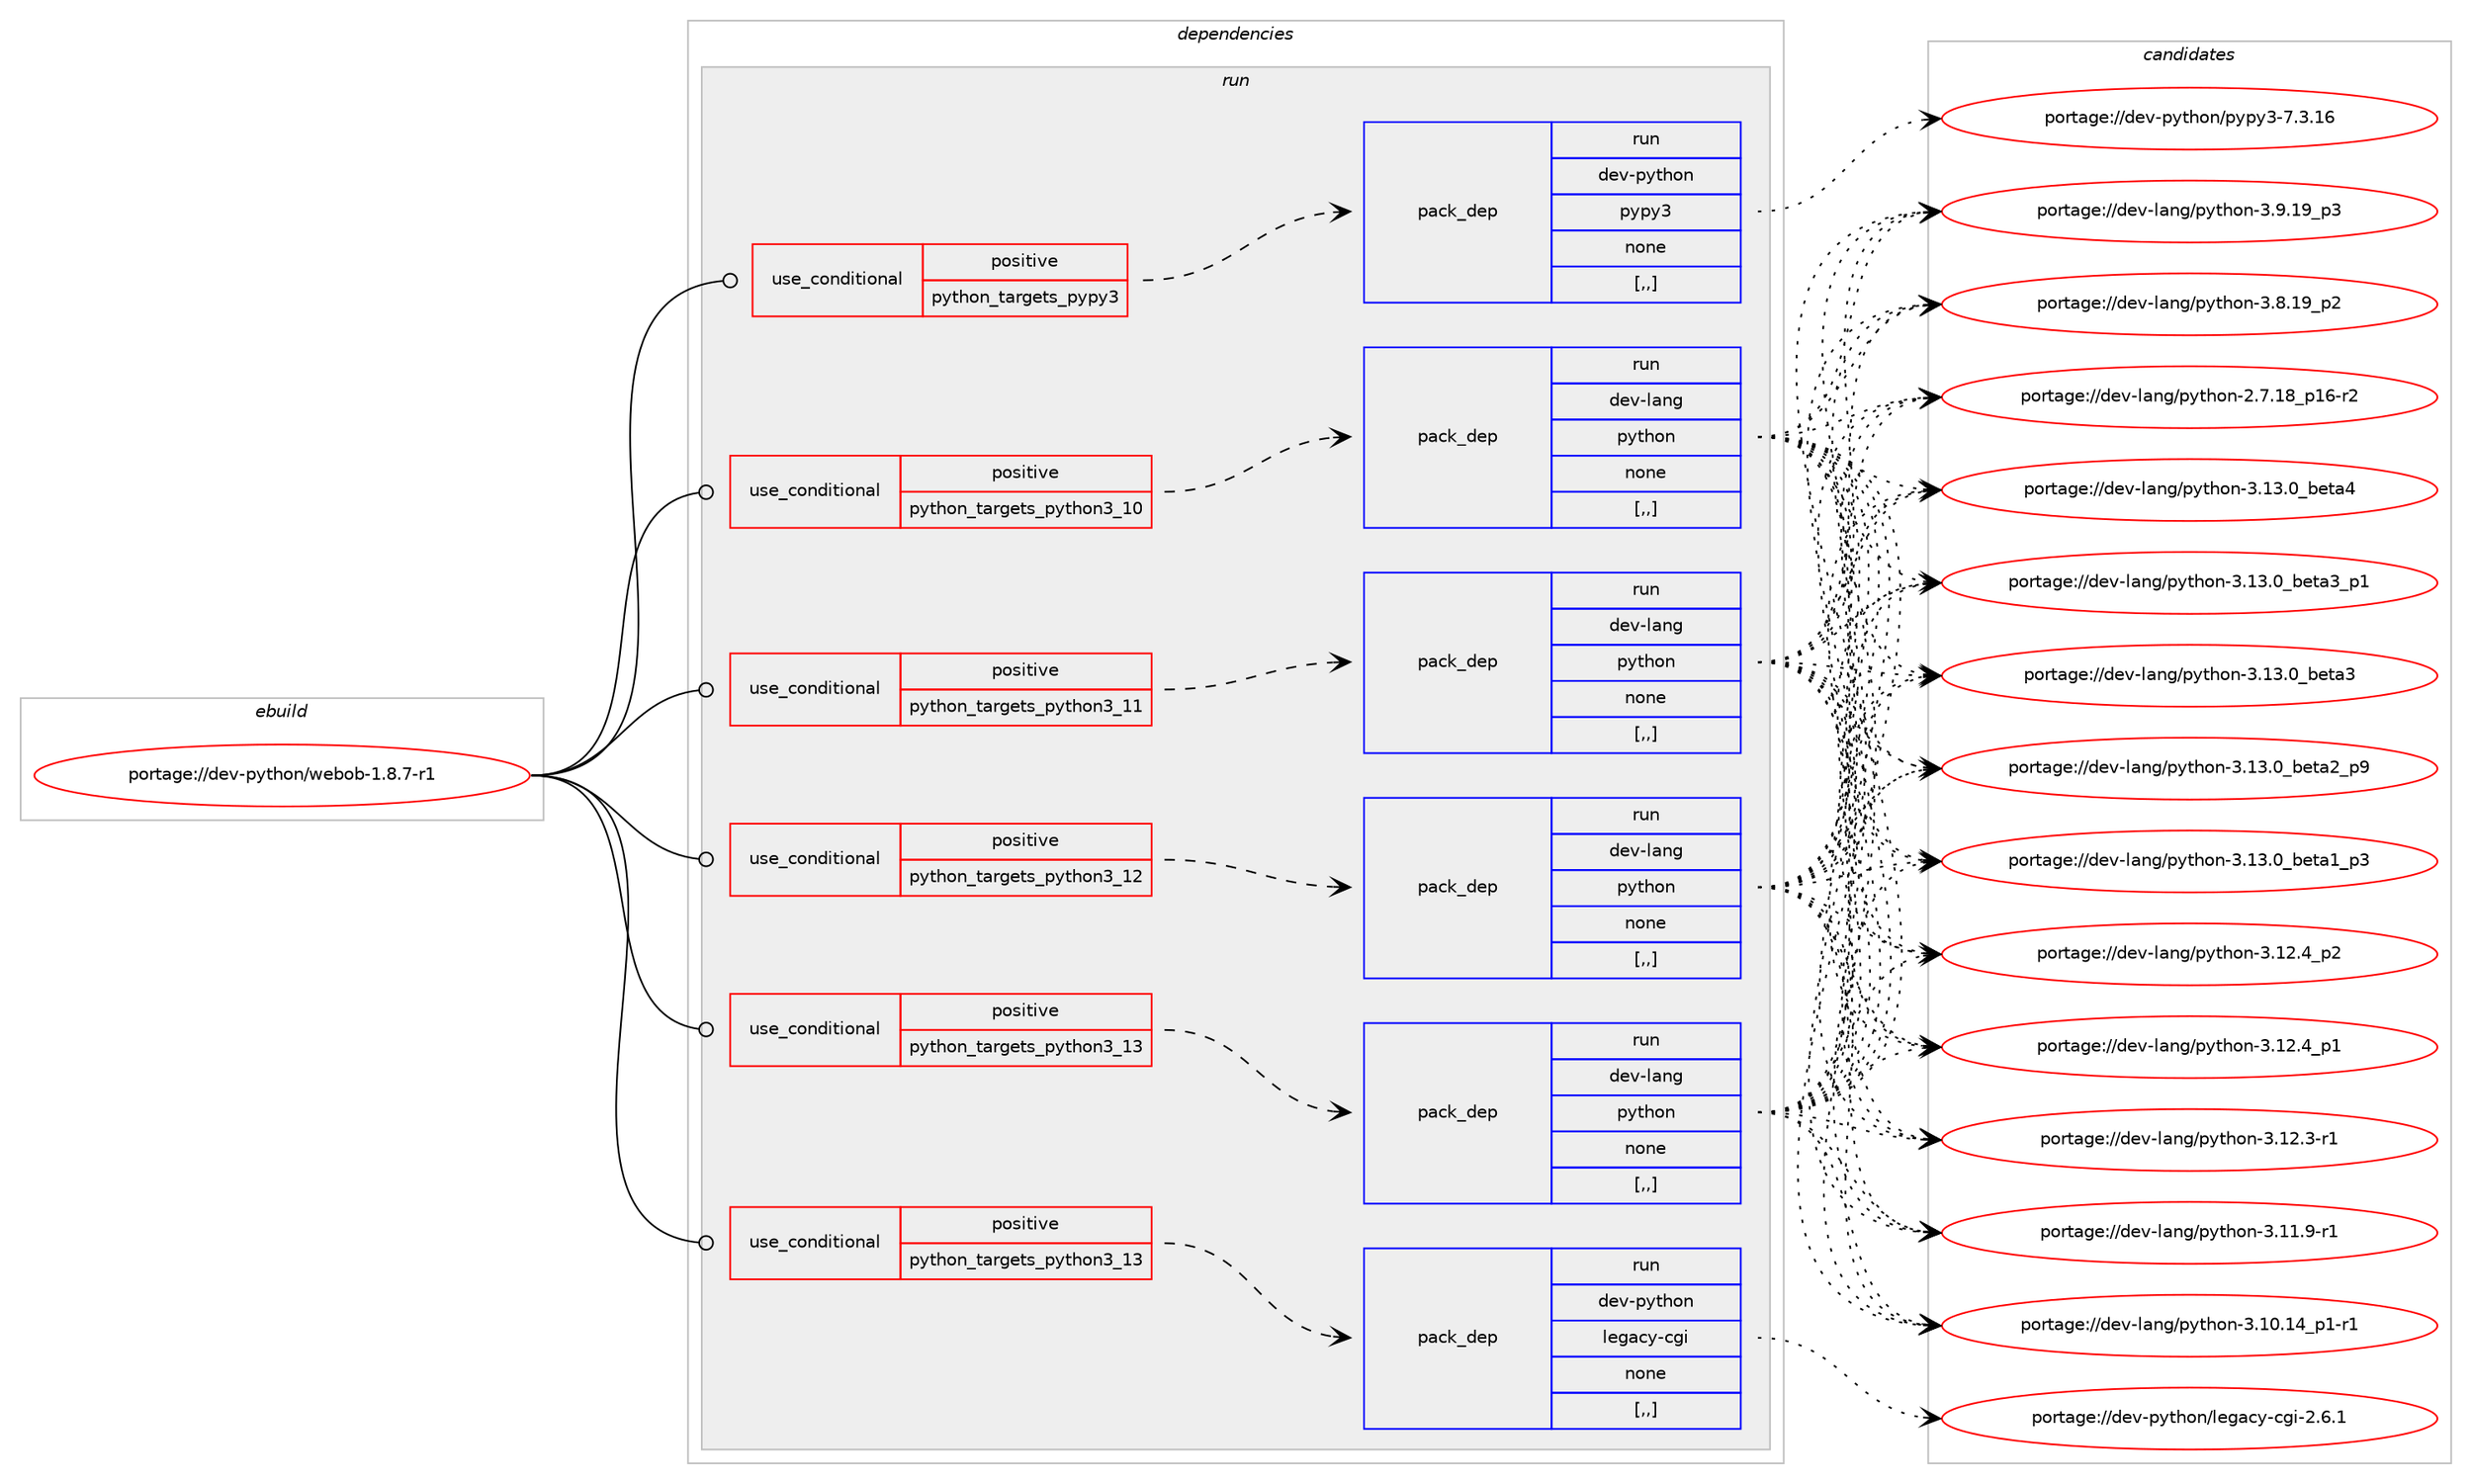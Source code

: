 digraph prolog {

# *************
# Graph options
# *************

newrank=true;
concentrate=true;
compound=true;
graph [rankdir=LR,fontname=Helvetica,fontsize=10,ranksep=1.5];#, ranksep=2.5, nodesep=0.2];
edge  [arrowhead=vee];
node  [fontname=Helvetica,fontsize=10];

# **********
# The ebuild
# **********

subgraph cluster_leftcol {
color=gray;
label=<<i>ebuild</i>>;
id [label="portage://dev-python/webob-1.8.7-r1", color=red, width=4, href="../dev-python/webob-1.8.7-r1.svg"];
}

# ****************
# The dependencies
# ****************

subgraph cluster_midcol {
color=gray;
label=<<i>dependencies</i>>;
subgraph cluster_compile {
fillcolor="#eeeeee";
style=filled;
label=<<i>compile</i>>;
}
subgraph cluster_compileandrun {
fillcolor="#eeeeee";
style=filled;
label=<<i>compile and run</i>>;
}
subgraph cluster_run {
fillcolor="#eeeeee";
style=filled;
label=<<i>run</i>>;
subgraph cond41199 {
dependency167499 [label=<<TABLE BORDER="0" CELLBORDER="1" CELLSPACING="0" CELLPADDING="4"><TR><TD ROWSPAN="3" CELLPADDING="10">use_conditional</TD></TR><TR><TD>positive</TD></TR><TR><TD>python_targets_pypy3</TD></TR></TABLE>>, shape=none, color=red];
subgraph pack125027 {
dependency167500 [label=<<TABLE BORDER="0" CELLBORDER="1" CELLSPACING="0" CELLPADDING="4" WIDTH="220"><TR><TD ROWSPAN="6" CELLPADDING="30">pack_dep</TD></TR><TR><TD WIDTH="110">run</TD></TR><TR><TD>dev-python</TD></TR><TR><TD>pypy3</TD></TR><TR><TD>none</TD></TR><TR><TD>[,,]</TD></TR></TABLE>>, shape=none, color=blue];
}
dependency167499:e -> dependency167500:w [weight=20,style="dashed",arrowhead="vee"];
}
id:e -> dependency167499:w [weight=20,style="solid",arrowhead="odot"];
subgraph cond41200 {
dependency167501 [label=<<TABLE BORDER="0" CELLBORDER="1" CELLSPACING="0" CELLPADDING="4"><TR><TD ROWSPAN="3" CELLPADDING="10">use_conditional</TD></TR><TR><TD>positive</TD></TR><TR><TD>python_targets_python3_10</TD></TR></TABLE>>, shape=none, color=red];
subgraph pack125028 {
dependency167502 [label=<<TABLE BORDER="0" CELLBORDER="1" CELLSPACING="0" CELLPADDING="4" WIDTH="220"><TR><TD ROWSPAN="6" CELLPADDING="30">pack_dep</TD></TR><TR><TD WIDTH="110">run</TD></TR><TR><TD>dev-lang</TD></TR><TR><TD>python</TD></TR><TR><TD>none</TD></TR><TR><TD>[,,]</TD></TR></TABLE>>, shape=none, color=blue];
}
dependency167501:e -> dependency167502:w [weight=20,style="dashed",arrowhead="vee"];
}
id:e -> dependency167501:w [weight=20,style="solid",arrowhead="odot"];
subgraph cond41201 {
dependency167503 [label=<<TABLE BORDER="0" CELLBORDER="1" CELLSPACING="0" CELLPADDING="4"><TR><TD ROWSPAN="3" CELLPADDING="10">use_conditional</TD></TR><TR><TD>positive</TD></TR><TR><TD>python_targets_python3_11</TD></TR></TABLE>>, shape=none, color=red];
subgraph pack125029 {
dependency167504 [label=<<TABLE BORDER="0" CELLBORDER="1" CELLSPACING="0" CELLPADDING="4" WIDTH="220"><TR><TD ROWSPAN="6" CELLPADDING="30">pack_dep</TD></TR><TR><TD WIDTH="110">run</TD></TR><TR><TD>dev-lang</TD></TR><TR><TD>python</TD></TR><TR><TD>none</TD></TR><TR><TD>[,,]</TD></TR></TABLE>>, shape=none, color=blue];
}
dependency167503:e -> dependency167504:w [weight=20,style="dashed",arrowhead="vee"];
}
id:e -> dependency167503:w [weight=20,style="solid",arrowhead="odot"];
subgraph cond41202 {
dependency167505 [label=<<TABLE BORDER="0" CELLBORDER="1" CELLSPACING="0" CELLPADDING="4"><TR><TD ROWSPAN="3" CELLPADDING="10">use_conditional</TD></TR><TR><TD>positive</TD></TR><TR><TD>python_targets_python3_12</TD></TR></TABLE>>, shape=none, color=red];
subgraph pack125030 {
dependency167506 [label=<<TABLE BORDER="0" CELLBORDER="1" CELLSPACING="0" CELLPADDING="4" WIDTH="220"><TR><TD ROWSPAN="6" CELLPADDING="30">pack_dep</TD></TR><TR><TD WIDTH="110">run</TD></TR><TR><TD>dev-lang</TD></TR><TR><TD>python</TD></TR><TR><TD>none</TD></TR><TR><TD>[,,]</TD></TR></TABLE>>, shape=none, color=blue];
}
dependency167505:e -> dependency167506:w [weight=20,style="dashed",arrowhead="vee"];
}
id:e -> dependency167505:w [weight=20,style="solid",arrowhead="odot"];
subgraph cond41203 {
dependency167507 [label=<<TABLE BORDER="0" CELLBORDER="1" CELLSPACING="0" CELLPADDING="4"><TR><TD ROWSPAN="3" CELLPADDING="10">use_conditional</TD></TR><TR><TD>positive</TD></TR><TR><TD>python_targets_python3_13</TD></TR></TABLE>>, shape=none, color=red];
subgraph pack125031 {
dependency167508 [label=<<TABLE BORDER="0" CELLBORDER="1" CELLSPACING="0" CELLPADDING="4" WIDTH="220"><TR><TD ROWSPAN="6" CELLPADDING="30">pack_dep</TD></TR><TR><TD WIDTH="110">run</TD></TR><TR><TD>dev-lang</TD></TR><TR><TD>python</TD></TR><TR><TD>none</TD></TR><TR><TD>[,,]</TD></TR></TABLE>>, shape=none, color=blue];
}
dependency167507:e -> dependency167508:w [weight=20,style="dashed",arrowhead="vee"];
}
id:e -> dependency167507:w [weight=20,style="solid",arrowhead="odot"];
subgraph cond41204 {
dependency167509 [label=<<TABLE BORDER="0" CELLBORDER="1" CELLSPACING="0" CELLPADDING="4"><TR><TD ROWSPAN="3" CELLPADDING="10">use_conditional</TD></TR><TR><TD>positive</TD></TR><TR><TD>python_targets_python3_13</TD></TR></TABLE>>, shape=none, color=red];
subgraph pack125032 {
dependency167510 [label=<<TABLE BORDER="0" CELLBORDER="1" CELLSPACING="0" CELLPADDING="4" WIDTH="220"><TR><TD ROWSPAN="6" CELLPADDING="30">pack_dep</TD></TR><TR><TD WIDTH="110">run</TD></TR><TR><TD>dev-python</TD></TR><TR><TD>legacy-cgi</TD></TR><TR><TD>none</TD></TR><TR><TD>[,,]</TD></TR></TABLE>>, shape=none, color=blue];
}
dependency167509:e -> dependency167510:w [weight=20,style="dashed",arrowhead="vee"];
}
id:e -> dependency167509:w [weight=20,style="solid",arrowhead="odot"];
}
}

# **************
# The candidates
# **************

subgraph cluster_choices {
rank=same;
color=gray;
label=<<i>candidates</i>>;

subgraph choice125027 {
color=black;
nodesep=1;
choice10010111845112121116104111110471121211121215145554651464954 [label="portage://dev-python/pypy3-7.3.16", color=red, width=4,href="../dev-python/pypy3-7.3.16.svg"];
dependency167500:e -> choice10010111845112121116104111110471121211121215145554651464954:w [style=dotted,weight="100"];
}
subgraph choice125028 {
color=black;
nodesep=1;
choice1001011184510897110103471121211161041111104551464951464895981011169752 [label="portage://dev-lang/python-3.13.0_beta4", color=red, width=4,href="../dev-lang/python-3.13.0_beta4.svg"];
choice10010111845108971101034711212111610411111045514649514648959810111697519511249 [label="portage://dev-lang/python-3.13.0_beta3_p1", color=red, width=4,href="../dev-lang/python-3.13.0_beta3_p1.svg"];
choice1001011184510897110103471121211161041111104551464951464895981011169751 [label="portage://dev-lang/python-3.13.0_beta3", color=red, width=4,href="../dev-lang/python-3.13.0_beta3.svg"];
choice10010111845108971101034711212111610411111045514649514648959810111697509511257 [label="portage://dev-lang/python-3.13.0_beta2_p9", color=red, width=4,href="../dev-lang/python-3.13.0_beta2_p9.svg"];
choice10010111845108971101034711212111610411111045514649514648959810111697499511251 [label="portage://dev-lang/python-3.13.0_beta1_p3", color=red, width=4,href="../dev-lang/python-3.13.0_beta1_p3.svg"];
choice100101118451089711010347112121116104111110455146495046529511250 [label="portage://dev-lang/python-3.12.4_p2", color=red, width=4,href="../dev-lang/python-3.12.4_p2.svg"];
choice100101118451089711010347112121116104111110455146495046529511249 [label="portage://dev-lang/python-3.12.4_p1", color=red, width=4,href="../dev-lang/python-3.12.4_p1.svg"];
choice100101118451089711010347112121116104111110455146495046514511449 [label="portage://dev-lang/python-3.12.3-r1", color=red, width=4,href="../dev-lang/python-3.12.3-r1.svg"];
choice100101118451089711010347112121116104111110455146494946574511449 [label="portage://dev-lang/python-3.11.9-r1", color=red, width=4,href="../dev-lang/python-3.11.9-r1.svg"];
choice100101118451089711010347112121116104111110455146494846495295112494511449 [label="portage://dev-lang/python-3.10.14_p1-r1", color=red, width=4,href="../dev-lang/python-3.10.14_p1-r1.svg"];
choice100101118451089711010347112121116104111110455146574649579511251 [label="portage://dev-lang/python-3.9.19_p3", color=red, width=4,href="../dev-lang/python-3.9.19_p3.svg"];
choice100101118451089711010347112121116104111110455146564649579511250 [label="portage://dev-lang/python-3.8.19_p2", color=red, width=4,href="../dev-lang/python-3.8.19_p2.svg"];
choice100101118451089711010347112121116104111110455046554649569511249544511450 [label="portage://dev-lang/python-2.7.18_p16-r2", color=red, width=4,href="../dev-lang/python-2.7.18_p16-r2.svg"];
dependency167502:e -> choice1001011184510897110103471121211161041111104551464951464895981011169752:w [style=dotted,weight="100"];
dependency167502:e -> choice10010111845108971101034711212111610411111045514649514648959810111697519511249:w [style=dotted,weight="100"];
dependency167502:e -> choice1001011184510897110103471121211161041111104551464951464895981011169751:w [style=dotted,weight="100"];
dependency167502:e -> choice10010111845108971101034711212111610411111045514649514648959810111697509511257:w [style=dotted,weight="100"];
dependency167502:e -> choice10010111845108971101034711212111610411111045514649514648959810111697499511251:w [style=dotted,weight="100"];
dependency167502:e -> choice100101118451089711010347112121116104111110455146495046529511250:w [style=dotted,weight="100"];
dependency167502:e -> choice100101118451089711010347112121116104111110455146495046529511249:w [style=dotted,weight="100"];
dependency167502:e -> choice100101118451089711010347112121116104111110455146495046514511449:w [style=dotted,weight="100"];
dependency167502:e -> choice100101118451089711010347112121116104111110455146494946574511449:w [style=dotted,weight="100"];
dependency167502:e -> choice100101118451089711010347112121116104111110455146494846495295112494511449:w [style=dotted,weight="100"];
dependency167502:e -> choice100101118451089711010347112121116104111110455146574649579511251:w [style=dotted,weight="100"];
dependency167502:e -> choice100101118451089711010347112121116104111110455146564649579511250:w [style=dotted,weight="100"];
dependency167502:e -> choice100101118451089711010347112121116104111110455046554649569511249544511450:w [style=dotted,weight="100"];
}
subgraph choice125029 {
color=black;
nodesep=1;
choice1001011184510897110103471121211161041111104551464951464895981011169752 [label="portage://dev-lang/python-3.13.0_beta4", color=red, width=4,href="../dev-lang/python-3.13.0_beta4.svg"];
choice10010111845108971101034711212111610411111045514649514648959810111697519511249 [label="portage://dev-lang/python-3.13.0_beta3_p1", color=red, width=4,href="../dev-lang/python-3.13.0_beta3_p1.svg"];
choice1001011184510897110103471121211161041111104551464951464895981011169751 [label="portage://dev-lang/python-3.13.0_beta3", color=red, width=4,href="../dev-lang/python-3.13.0_beta3.svg"];
choice10010111845108971101034711212111610411111045514649514648959810111697509511257 [label="portage://dev-lang/python-3.13.0_beta2_p9", color=red, width=4,href="../dev-lang/python-3.13.0_beta2_p9.svg"];
choice10010111845108971101034711212111610411111045514649514648959810111697499511251 [label="portage://dev-lang/python-3.13.0_beta1_p3", color=red, width=4,href="../dev-lang/python-3.13.0_beta1_p3.svg"];
choice100101118451089711010347112121116104111110455146495046529511250 [label="portage://dev-lang/python-3.12.4_p2", color=red, width=4,href="../dev-lang/python-3.12.4_p2.svg"];
choice100101118451089711010347112121116104111110455146495046529511249 [label="portage://dev-lang/python-3.12.4_p1", color=red, width=4,href="../dev-lang/python-3.12.4_p1.svg"];
choice100101118451089711010347112121116104111110455146495046514511449 [label="portage://dev-lang/python-3.12.3-r1", color=red, width=4,href="../dev-lang/python-3.12.3-r1.svg"];
choice100101118451089711010347112121116104111110455146494946574511449 [label="portage://dev-lang/python-3.11.9-r1", color=red, width=4,href="../dev-lang/python-3.11.9-r1.svg"];
choice100101118451089711010347112121116104111110455146494846495295112494511449 [label="portage://dev-lang/python-3.10.14_p1-r1", color=red, width=4,href="../dev-lang/python-3.10.14_p1-r1.svg"];
choice100101118451089711010347112121116104111110455146574649579511251 [label="portage://dev-lang/python-3.9.19_p3", color=red, width=4,href="../dev-lang/python-3.9.19_p3.svg"];
choice100101118451089711010347112121116104111110455146564649579511250 [label="portage://dev-lang/python-3.8.19_p2", color=red, width=4,href="../dev-lang/python-3.8.19_p2.svg"];
choice100101118451089711010347112121116104111110455046554649569511249544511450 [label="portage://dev-lang/python-2.7.18_p16-r2", color=red, width=4,href="../dev-lang/python-2.7.18_p16-r2.svg"];
dependency167504:e -> choice1001011184510897110103471121211161041111104551464951464895981011169752:w [style=dotted,weight="100"];
dependency167504:e -> choice10010111845108971101034711212111610411111045514649514648959810111697519511249:w [style=dotted,weight="100"];
dependency167504:e -> choice1001011184510897110103471121211161041111104551464951464895981011169751:w [style=dotted,weight="100"];
dependency167504:e -> choice10010111845108971101034711212111610411111045514649514648959810111697509511257:w [style=dotted,weight="100"];
dependency167504:e -> choice10010111845108971101034711212111610411111045514649514648959810111697499511251:w [style=dotted,weight="100"];
dependency167504:e -> choice100101118451089711010347112121116104111110455146495046529511250:w [style=dotted,weight="100"];
dependency167504:e -> choice100101118451089711010347112121116104111110455146495046529511249:w [style=dotted,weight="100"];
dependency167504:e -> choice100101118451089711010347112121116104111110455146495046514511449:w [style=dotted,weight="100"];
dependency167504:e -> choice100101118451089711010347112121116104111110455146494946574511449:w [style=dotted,weight="100"];
dependency167504:e -> choice100101118451089711010347112121116104111110455146494846495295112494511449:w [style=dotted,weight="100"];
dependency167504:e -> choice100101118451089711010347112121116104111110455146574649579511251:w [style=dotted,weight="100"];
dependency167504:e -> choice100101118451089711010347112121116104111110455146564649579511250:w [style=dotted,weight="100"];
dependency167504:e -> choice100101118451089711010347112121116104111110455046554649569511249544511450:w [style=dotted,weight="100"];
}
subgraph choice125030 {
color=black;
nodesep=1;
choice1001011184510897110103471121211161041111104551464951464895981011169752 [label="portage://dev-lang/python-3.13.0_beta4", color=red, width=4,href="../dev-lang/python-3.13.0_beta4.svg"];
choice10010111845108971101034711212111610411111045514649514648959810111697519511249 [label="portage://dev-lang/python-3.13.0_beta3_p1", color=red, width=4,href="../dev-lang/python-3.13.0_beta3_p1.svg"];
choice1001011184510897110103471121211161041111104551464951464895981011169751 [label="portage://dev-lang/python-3.13.0_beta3", color=red, width=4,href="../dev-lang/python-3.13.0_beta3.svg"];
choice10010111845108971101034711212111610411111045514649514648959810111697509511257 [label="portage://dev-lang/python-3.13.0_beta2_p9", color=red, width=4,href="../dev-lang/python-3.13.0_beta2_p9.svg"];
choice10010111845108971101034711212111610411111045514649514648959810111697499511251 [label="portage://dev-lang/python-3.13.0_beta1_p3", color=red, width=4,href="../dev-lang/python-3.13.0_beta1_p3.svg"];
choice100101118451089711010347112121116104111110455146495046529511250 [label="portage://dev-lang/python-3.12.4_p2", color=red, width=4,href="../dev-lang/python-3.12.4_p2.svg"];
choice100101118451089711010347112121116104111110455146495046529511249 [label="portage://dev-lang/python-3.12.4_p1", color=red, width=4,href="../dev-lang/python-3.12.4_p1.svg"];
choice100101118451089711010347112121116104111110455146495046514511449 [label="portage://dev-lang/python-3.12.3-r1", color=red, width=4,href="../dev-lang/python-3.12.3-r1.svg"];
choice100101118451089711010347112121116104111110455146494946574511449 [label="portage://dev-lang/python-3.11.9-r1", color=red, width=4,href="../dev-lang/python-3.11.9-r1.svg"];
choice100101118451089711010347112121116104111110455146494846495295112494511449 [label="portage://dev-lang/python-3.10.14_p1-r1", color=red, width=4,href="../dev-lang/python-3.10.14_p1-r1.svg"];
choice100101118451089711010347112121116104111110455146574649579511251 [label="portage://dev-lang/python-3.9.19_p3", color=red, width=4,href="../dev-lang/python-3.9.19_p3.svg"];
choice100101118451089711010347112121116104111110455146564649579511250 [label="portage://dev-lang/python-3.8.19_p2", color=red, width=4,href="../dev-lang/python-3.8.19_p2.svg"];
choice100101118451089711010347112121116104111110455046554649569511249544511450 [label="portage://dev-lang/python-2.7.18_p16-r2", color=red, width=4,href="../dev-lang/python-2.7.18_p16-r2.svg"];
dependency167506:e -> choice1001011184510897110103471121211161041111104551464951464895981011169752:w [style=dotted,weight="100"];
dependency167506:e -> choice10010111845108971101034711212111610411111045514649514648959810111697519511249:w [style=dotted,weight="100"];
dependency167506:e -> choice1001011184510897110103471121211161041111104551464951464895981011169751:w [style=dotted,weight="100"];
dependency167506:e -> choice10010111845108971101034711212111610411111045514649514648959810111697509511257:w [style=dotted,weight="100"];
dependency167506:e -> choice10010111845108971101034711212111610411111045514649514648959810111697499511251:w [style=dotted,weight="100"];
dependency167506:e -> choice100101118451089711010347112121116104111110455146495046529511250:w [style=dotted,weight="100"];
dependency167506:e -> choice100101118451089711010347112121116104111110455146495046529511249:w [style=dotted,weight="100"];
dependency167506:e -> choice100101118451089711010347112121116104111110455146495046514511449:w [style=dotted,weight="100"];
dependency167506:e -> choice100101118451089711010347112121116104111110455146494946574511449:w [style=dotted,weight="100"];
dependency167506:e -> choice100101118451089711010347112121116104111110455146494846495295112494511449:w [style=dotted,weight="100"];
dependency167506:e -> choice100101118451089711010347112121116104111110455146574649579511251:w [style=dotted,weight="100"];
dependency167506:e -> choice100101118451089711010347112121116104111110455146564649579511250:w [style=dotted,weight="100"];
dependency167506:e -> choice100101118451089711010347112121116104111110455046554649569511249544511450:w [style=dotted,weight="100"];
}
subgraph choice125031 {
color=black;
nodesep=1;
choice1001011184510897110103471121211161041111104551464951464895981011169752 [label="portage://dev-lang/python-3.13.0_beta4", color=red, width=4,href="../dev-lang/python-3.13.0_beta4.svg"];
choice10010111845108971101034711212111610411111045514649514648959810111697519511249 [label="portage://dev-lang/python-3.13.0_beta3_p1", color=red, width=4,href="../dev-lang/python-3.13.0_beta3_p1.svg"];
choice1001011184510897110103471121211161041111104551464951464895981011169751 [label="portage://dev-lang/python-3.13.0_beta3", color=red, width=4,href="../dev-lang/python-3.13.0_beta3.svg"];
choice10010111845108971101034711212111610411111045514649514648959810111697509511257 [label="portage://dev-lang/python-3.13.0_beta2_p9", color=red, width=4,href="../dev-lang/python-3.13.0_beta2_p9.svg"];
choice10010111845108971101034711212111610411111045514649514648959810111697499511251 [label="portage://dev-lang/python-3.13.0_beta1_p3", color=red, width=4,href="../dev-lang/python-3.13.0_beta1_p3.svg"];
choice100101118451089711010347112121116104111110455146495046529511250 [label="portage://dev-lang/python-3.12.4_p2", color=red, width=4,href="../dev-lang/python-3.12.4_p2.svg"];
choice100101118451089711010347112121116104111110455146495046529511249 [label="portage://dev-lang/python-3.12.4_p1", color=red, width=4,href="../dev-lang/python-3.12.4_p1.svg"];
choice100101118451089711010347112121116104111110455146495046514511449 [label="portage://dev-lang/python-3.12.3-r1", color=red, width=4,href="../dev-lang/python-3.12.3-r1.svg"];
choice100101118451089711010347112121116104111110455146494946574511449 [label="portage://dev-lang/python-3.11.9-r1", color=red, width=4,href="../dev-lang/python-3.11.9-r1.svg"];
choice100101118451089711010347112121116104111110455146494846495295112494511449 [label="portage://dev-lang/python-3.10.14_p1-r1", color=red, width=4,href="../dev-lang/python-3.10.14_p1-r1.svg"];
choice100101118451089711010347112121116104111110455146574649579511251 [label="portage://dev-lang/python-3.9.19_p3", color=red, width=4,href="../dev-lang/python-3.9.19_p3.svg"];
choice100101118451089711010347112121116104111110455146564649579511250 [label="portage://dev-lang/python-3.8.19_p2", color=red, width=4,href="../dev-lang/python-3.8.19_p2.svg"];
choice100101118451089711010347112121116104111110455046554649569511249544511450 [label="portage://dev-lang/python-2.7.18_p16-r2", color=red, width=4,href="../dev-lang/python-2.7.18_p16-r2.svg"];
dependency167508:e -> choice1001011184510897110103471121211161041111104551464951464895981011169752:w [style=dotted,weight="100"];
dependency167508:e -> choice10010111845108971101034711212111610411111045514649514648959810111697519511249:w [style=dotted,weight="100"];
dependency167508:e -> choice1001011184510897110103471121211161041111104551464951464895981011169751:w [style=dotted,weight="100"];
dependency167508:e -> choice10010111845108971101034711212111610411111045514649514648959810111697509511257:w [style=dotted,weight="100"];
dependency167508:e -> choice10010111845108971101034711212111610411111045514649514648959810111697499511251:w [style=dotted,weight="100"];
dependency167508:e -> choice100101118451089711010347112121116104111110455146495046529511250:w [style=dotted,weight="100"];
dependency167508:e -> choice100101118451089711010347112121116104111110455146495046529511249:w [style=dotted,weight="100"];
dependency167508:e -> choice100101118451089711010347112121116104111110455146495046514511449:w [style=dotted,weight="100"];
dependency167508:e -> choice100101118451089711010347112121116104111110455146494946574511449:w [style=dotted,weight="100"];
dependency167508:e -> choice100101118451089711010347112121116104111110455146494846495295112494511449:w [style=dotted,weight="100"];
dependency167508:e -> choice100101118451089711010347112121116104111110455146574649579511251:w [style=dotted,weight="100"];
dependency167508:e -> choice100101118451089711010347112121116104111110455146564649579511250:w [style=dotted,weight="100"];
dependency167508:e -> choice100101118451089711010347112121116104111110455046554649569511249544511450:w [style=dotted,weight="100"];
}
subgraph choice125032 {
color=black;
nodesep=1;
choice100101118451121211161041111104710810110397991214599103105455046544649 [label="portage://dev-python/legacy-cgi-2.6.1", color=red, width=4,href="../dev-python/legacy-cgi-2.6.1.svg"];
dependency167510:e -> choice100101118451121211161041111104710810110397991214599103105455046544649:w [style=dotted,weight="100"];
}
}

}
